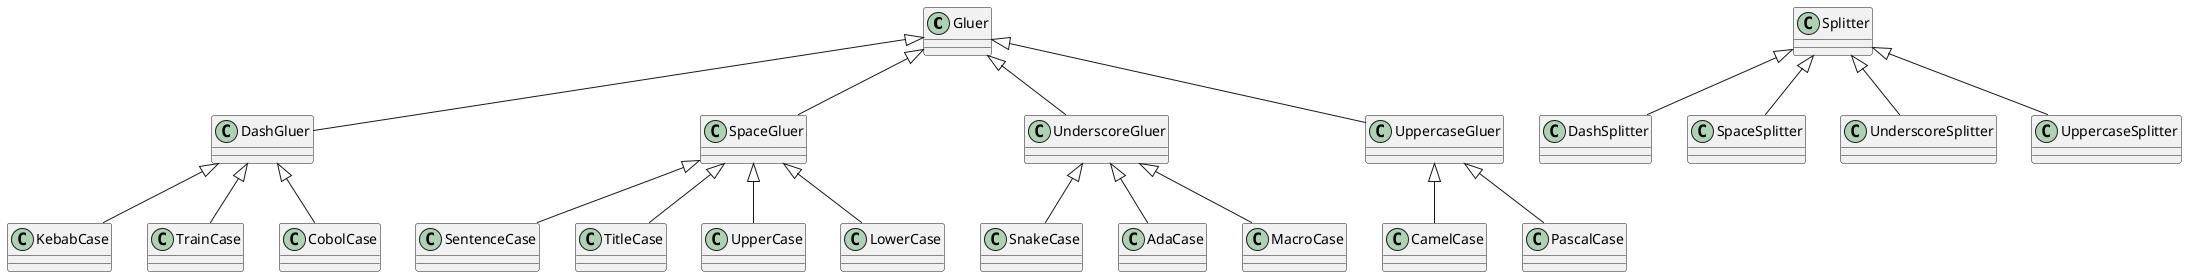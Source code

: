 @startuml

Gluer <|-- DashGluer
DashGluer <|-- KebabCase
DashGluer <|-- TrainCase
DashGluer <|-- CobolCase

Gluer <|-- SpaceGluer
SpaceGluer <|-- SentenceCase
SpaceGluer <|-- TitleCase
SpaceGluer <|-- UpperCase
SpaceGluer <|-- LowerCase

Gluer <|-- UnderscoreGluer
UnderscoreGluer <|-- SnakeCase
UnderscoreGluer <|-- AdaCase
UnderscoreGluer <|-- MacroCase

Gluer <|-- UppercaseGluer
UppercaseGluer <|-- CamelCase
UppercaseGluer <|-- PascalCase

Splitter <|-- DashSplitter
Splitter <|-- SpaceSplitter
Splitter <|-- UnderscoreSplitter
Splitter <|-- UppercaseSplitter

@enduml
